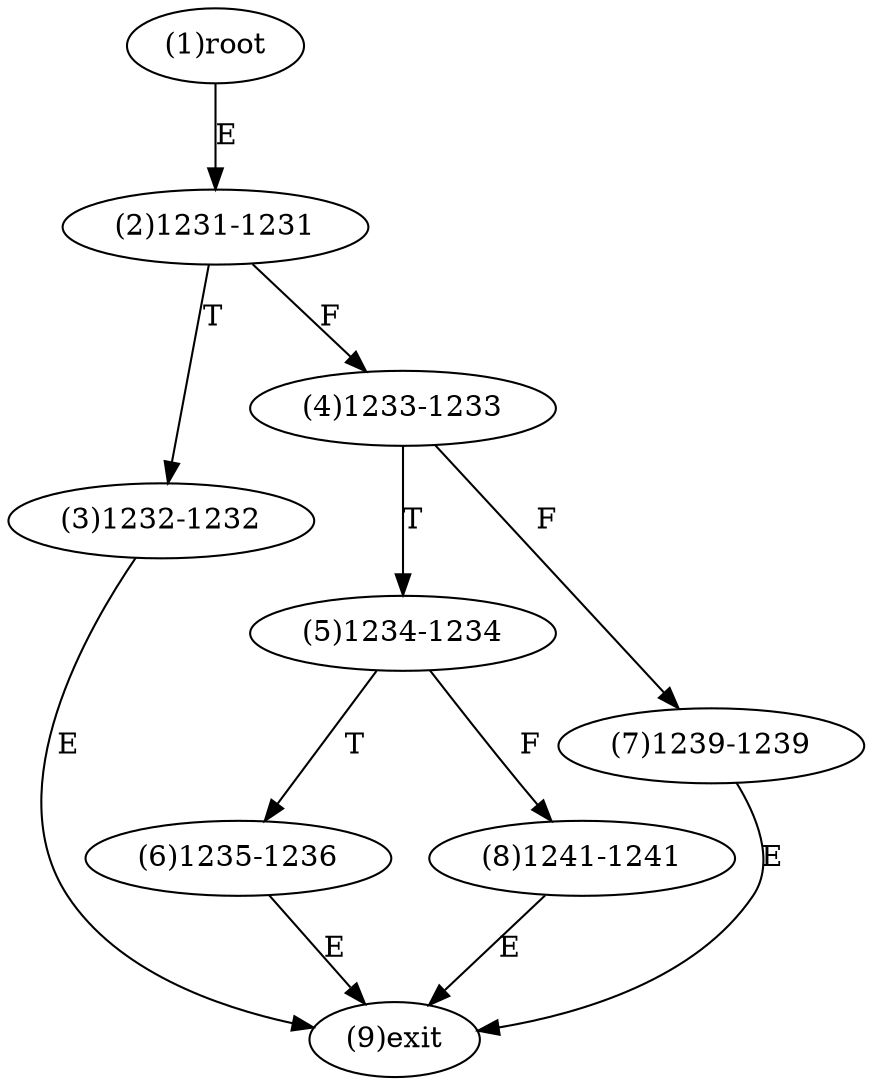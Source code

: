 digraph "" { 
1[ label="(1)root"];
2[ label="(2)1231-1231"];
3[ label="(3)1232-1232"];
4[ label="(4)1233-1233"];
5[ label="(5)1234-1234"];
6[ label="(6)1235-1236"];
7[ label="(7)1239-1239"];
8[ label="(8)1241-1241"];
9[ label="(9)exit"];
1->2[ label="E"];
2->4[ label="F"];
2->3[ label="T"];
3->9[ label="E"];
4->7[ label="F"];
4->5[ label="T"];
5->8[ label="F"];
5->6[ label="T"];
6->9[ label="E"];
7->9[ label="E"];
8->9[ label="E"];
}
